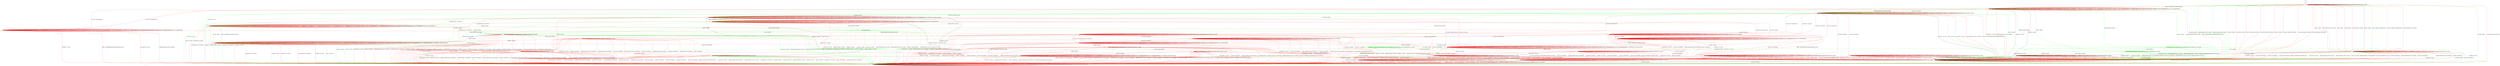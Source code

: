 digraph "" {
	graph ["Incoming time"=0.10336828231811523,
		"Outgoing time"=0.16111421585083008,
		Output="{'States': 36, 'Transitions': 837, 'Filename': '../results/ssh/OpenSSH-DropBear-msat-5.dot'}",
		Reference="{'States': 32, 'Transitions': 683, 'Filename': '../subjects/ssh/OpenSSH.dot'}",
		Solver=msat,
		Updated="{'States': 18, 'Transitions': 222, 'Filename': '../subjects/ssh/DropBear.dot'}",
		"f-measure"=0.15027624309392265,
		precision=0.3063063063063063,
		recall=0.09956076134699854
	];
	a -> a	[key=0,
		label="CH_CLOSE / CH_NONE"];
	a -> a	[key=1,
		label="CH_REQUEST_PTY / CH_NONE"];
	a -> a	[key=2,
		label="CH_EOF / CH_NONE"];
	a -> a	[key=3,
		label="CH_DATA / CH_NONE"];
	a -> a	[key=4,
		color=green,
		label="UA_PK_NOK / UA_FAILURE"];
	a -> a	[key=5,
		color=green,
		label="SERVICE_REQUEST_AUTH / SERVICE_ACCEPT"];
	a -> a	[key=6,
		color=red,
		label="KEXINIT / UNIMPLEMENTED"];
	a -> a	[key=7,
		color=red,
		label="CH_WINDOW_ADJUST / CH_NONE"];
	a -> a	[key=8,
		color=red,
		label="DEBUG / NO_RESP"];
	a -> a	[key=9,
		color=red,
		label="UA_PK_OK / UNIMPLEMENTED"];
	a -> a	[key=10,
		color=red,
		label="UA_NONE / UNIMPLEMENTED"];
	a -> a	[key=11,
		color=red,
		label="CH_EXTENDED_DATA / CH_NONE"];
	a -> a	[key=12,
		color=red,
		label="UA_PK_NOK / UNIMPLEMENTED"];
	a -> a	[key=13,
		color=red,
		label="KEX30 / UNIMPLEMENTED"];
	a -> a	[key=14,
		color=red,
		label="IGNORE / NO_RESP"];
	a -> a	[key=15,
		color=red,
		label="UNIMPLEMENTED / NO_RESP"];
	a -> a	[key=16,
		color=red,
		label="UA_PW_OK / UNIMPLEMENTED"];
	a -> a	[key=17,
		color=red,
		label="UA_PW_NOK / UNIMPLEMENTED"];
	a -> c	[key=0,
		color=green,
		label="UA_PK_OK / UA_SUCCESS"];
	a -> c	[key=1,
		color=red,
		label="SERVICE_REQUEST_AUTH / SERVICE_ACCEPT"];
	a -> d	[key=0,
		color=green,
		label="CH_OPEN / NO_CONN"];
	a -> g	[key=0,
		label="NEWKEYS / NO_CONN"];
	a -> g	[key=1,
		color=green,
		label="KEX30 / NO_CONN"];
	a -> g	[key=2,
		color=green,
		label="SERVICE_REQUEST_CONN / NO_CONN"];
	a -> g	[key=3,
		color=red,
		label="DISCONNECT / NO_CONN"];
	a -> g	[key=4,
		color=red,
		label="SERVICE_REQUEST_CONN / DISCONNECT"];
	a -> g	[key=5,
		color=red,
		label="REKEY / UNIMPLEMENTED|UNIMPLEMENTED|NO_CONN"];
	p	[color=green];
	a -> p	[key=0,
		color=green,
		label="KEXINIT_PROCEED / KEXINIT"];
	q	[color=green];
	a -> q	[key=0,
		color=green,
		label="KEXINIT / KEXINIT"];
	s	[color=red];
	a -> s	[key=0,
		color=red,
		label="CH_OPEN / UNIMPLEMENTED"];
	b -> b	[key=0,
		label="CH_CLOSE / CH_NONE"];
	b -> b	[key=1,
		label="CH_REQUEST_PTY / CH_NONE"];
	b -> b	[key=2,
		label="CH_EOF / CH_NONE"];
	b -> b	[key=3,
		label="CH_DATA / CH_NONE"];
	b -> b	[key=4,
		color=green,
		label="NEWKEYS / UNIMPLEMENTED"];
	b -> b	[key=5,
		color=red,
		label="CH_WINDOW_ADJUST / CH_NONE"];
	b -> b	[key=6,
		color=red,
		label="DEBUG / NO_RESP"];
	b -> b	[key=7,
		color=red,
		label="CH_EXTENDED_DATA / CH_NONE"];
	b -> b	[key=8,
		color=red,
		label="IGNORE / NO_RESP"];
	b -> b	[key=9,
		color=red,
		label="UNIMPLEMENTED / NO_RESP"];
	b -> d	[key=0,
		color=green,
		label="CH_OPEN / NO_CONN"];
	b -> d	[key=1,
		color=red,
		label="CH_OPEN / DISCONNECT"];
	b -> g	[key=0,
		color=green,
		label="UA_PK_NOK / NO_CONN"];
	b -> g	[key=1,
		color=green,
		label="SERVICE_REQUEST_AUTH / NO_CONN"];
	b -> g	[key=2,
		color=green,
		label="SERVICE_REQUEST_CONN / NO_CONN"];
	b -> g	[key=3,
		color=green,
		label="UA_PK_OK / NO_CONN"];
	b -> g	[key=4,
		color=green,
		label="KEXINIT_PROCEED / NO_CONN"];
	b -> g	[key=5,
		color=green,
		label="KEXINIT / NO_CONN"];
	b -> g	[key=6,
		color=red,
		label="DISCONNECT / NO_CONN"];
	b -> g	[key=7,
		color=red,
		label="KEXINIT / DISCONNECT"];
	b -> g	[key=8,
		color=red,
		label="SERVICE_REQUEST_AUTH / DISCONNECT"];
	b -> g	[key=9,
		color=red,
		label="UA_PK_OK / DISCONNECT"];
	b -> g	[key=10,
		color=red,
		label="SERVICE_REQUEST_CONN / DISCONNECT"];
	b -> g	[key=11,
		color=red,
		label="UA_NONE / DISCONNECT"];
	b -> g	[key=12,
		color=red,
		label="NEWKEYS / NO_CONN"];
	b -> g	[key=13,
		color=red,
		label="UA_PK_NOK / DISCONNECT"];
	b -> g	[key=14,
		color=red,
		label="UA_PW_OK / DISCONNECT"];
	b -> g	[key=15,
		color=red,
		label="UA_PW_NOK / DISCONNECT"];
	b -> g	[key=16,
		color=red,
		label="REKEY / DISCONNECT|NO_CONN|NO_CONN"];
	b -> j	[key=0,
		label="KEX30 / KEX31+NEWKEYS"];
	c -> c	[key=0,
		label="SERVICE_REQUEST_AUTH / SERVICE_ACCEPT"];
	c -> c	[key=1,
		label="CH_CLOSE / CH_NONE"];
	c -> c	[key=2,
		label="CH_REQUEST_PTY / CH_NONE"];
	c -> c	[key=3,
		label="CH_EOF / CH_NONE"];
	c -> c	[key=4,
		label="CH_DATA / CH_NONE"];
	c -> c	[key=5,
		color=green,
		label="UA_PK_NOK / NO_RESP"];
	c -> c	[key=6,
		color=green,
		label="SERVICE_REQUEST_CONN / SERVICE_ACCEPT"];
	c -> c	[key=7,
		color=green,
		label="UA_PK_OK / NO_RESP"];
	c -> c	[key=8,
		color=red,
		label="KEXINIT / UNIMPLEMENTED"];
	c -> c	[key=9,
		color=red,
		label="CH_WINDOW_ADJUST / CH_NONE"];
	c -> c	[key=10,
		color=red,
		label="DEBUG / NO_RESP"];
	c -> c	[key=11,
		color=red,
		label="CH_EXTENDED_DATA / CH_NONE"];
	c -> c	[key=12,
		color=red,
		label="KEX30 / UNIMPLEMENTED"];
	c -> c	[key=13,
		color=red,
		label="IGNORE / NO_RESP"];
	c -> c	[key=14,
		color=red,
		label="UNIMPLEMENTED / NO_RESP"];
	c -> g	[key=0,
		label="NEWKEYS / NO_CONN"];
	c -> g	[key=1,
		color=green,
		label="KEX30 / NO_CONN"];
	c -> g	[key=2,
		color=red,
		label="DISCONNECT / NO_CONN"];
	c -> g	[key=3,
		color=red,
		label="SERVICE_REQUEST_CONN / DISCONNECT"];
	c -> g	[key=4,
		color=red,
		label="REKEY / UNIMPLEMENTED|UNIMPLEMENTED|NO_CONN"];
	c -> l	[key=0,
		color=green,
		label="CH_OPEN / CH_OPEN_SUCCESS"];
	c -> p	[key=0,
		color=green,
		label="KEXINIT_PROCEED / KEXINIT"];
	c -> q	[key=0,
		color=green,
		label="KEXINIT / KEXINIT"];
	t	[color=red];
	c -> t	[key=0,
		color=red,
		label="UA_PK_OK / UA_SUCCESS"];
	c -> t	[key=1,
		color=red,
		label="UA_PW_OK / UA_SUCCESS"];
	u	[color=red];
	c -> u	[key=0,
		color=red,
		label="UA_PW_NOK / UA_FAILURE"];
	v	[color=red];
	c -> v	[key=0,
		color=red,
		label="UA_NONE / UA_FAILURE"];
	w	[color=red];
	c -> w	[key=0,
		color=red,
		label="UA_PK_NOK / UA_FAILURE"];
	x	[color=red];
	c -> x	[key=0,
		color=red,
		label="CH_OPEN / UNIMPLEMENTED"];
	d -> d	[key=0,
		label="KEXINIT / NO_CONN"];
	d -> d	[key=1,
		label="SERVICE_REQUEST_AUTH / NO_CONN"];
	d -> d	[key=2,
		label="UA_PK_OK / NO_CONN"];
	d -> d	[key=3,
		label="SERVICE_REQUEST_CONN / NO_CONN"];
	d -> d	[key=4,
		label="NEWKEYS / NO_CONN"];
	d -> d	[key=5,
		label="UA_PK_NOK / NO_CONN"];
	d -> d	[key=6,
		label="CH_OPEN / CH_MAX"];
	d -> d	[key=7,
		label="CH_REQUEST_PTY / NO_CONN"];
	d -> d	[key=8,
		label="KEX30 / NO_CONN"];
	d -> d	[key=9,
		label="CH_EOF / NO_CONN"];
	d -> d	[key=10,
		label="CH_DATA / NO_CONN"];
	d -> d	[key=11,
		color=green,
		label="KEXINIT_PROCEED / NO_CONN"];
	d -> d	[key=12,
		color=red,
		label="DISCONNECT / NO_CONN"];
	d -> d	[key=13,
		color=red,
		label="CH_WINDOW_ADJUST / NO_CONN"];
	d -> d	[key=14,
		color=red,
		label="DEBUG / NO_CONN"];
	d -> d	[key=15,
		color=red,
		label="UA_NONE / NO_CONN"];
	d -> d	[key=16,
		color=red,
		label="CH_EXTENDED_DATA / NO_CONN"];
	d -> d	[key=17,
		color=red,
		label="IGNORE / NO_CONN"];
	d -> d	[key=18,
		color=red,
		label="UNIMPLEMENTED / NO_CONN"];
	d -> d	[key=19,
		color=red,
		label="UA_PW_OK / NO_CONN"];
	d -> d	[key=20,
		color=red,
		label="UA_PW_NOK / NO_CONN"];
	d -> d	[key=21,
		color=red,
		label="REKEY / NO_CONN|NO_CONN|NO_CONN"];
	d -> g	[key=0,
		label="CH_CLOSE / NO_CONN"];
	e -> d	[key=0,
		color=green,
		label="UA_PK_NOK / NO_CONN"];
	e -> d	[key=1,
		color=green,
		label="SERVICE_REQUEST_AUTH / NO_CONN"];
	e -> d	[key=2,
		color=green,
		label="SERVICE_REQUEST_CONN / NO_CONN"];
	e -> d	[key=3,
		color=green,
		label="CH_REQUEST_PTY / NO_CONN"];
	e -> d	[key=4,
		color=green,
		label="CH_DATA / NO_CONN"];
	e -> d	[key=5,
		color=green,
		label="UA_PK_OK / NO_CONN"];
	e -> d	[key=6,
		color=green,
		label="KEXINIT_PROCEED / NO_CONN"];
	e -> d	[key=7,
		color=green,
		label="KEXINIT / NO_CONN"];
	e -> d	[key=8,
		color=green,
		label="CH_EOF / NO_CONN"];
	e -> d	[key=9,
		color=red,
		label="DISCONNECT / NO_CONN"];
	e -> d	[key=10,
		color=red,
		label="KEXINIT / DISCONNECT"];
	e -> d	[key=11,
		color=red,
		label="SERVICE_REQUEST_AUTH / DISCONNECT"];
	e -> d	[key=12,
		color=red,
		label="CH_WINDOW_ADJUST / DISCONNECT"];
	e -> d	[key=13,
		color=red,
		label="UA_PK_OK / DISCONNECT"];
	e -> d	[key=14,
		color=red,
		label="SERVICE_REQUEST_CONN / DISCONNECT"];
	e -> d	[key=15,
		color=red,
		label="UA_NONE / DISCONNECT"];
	e -> d	[key=16,
		color=red,
		label="CH_EXTENDED_DATA / DISCONNECT"];
	e -> d	[key=17,
		color=red,
		label="UA_PK_NOK / DISCONNECT"];
	e -> d	[key=18,
		color=red,
		label="CH_REQUEST_PTY / DISCONNECT"];
	e -> d	[key=19,
		color=red,
		label="KEX30 / DISCONNECT"];
	e -> d	[key=20,
		color=red,
		label="CH_EOF / DISCONNECT"];
	e -> d	[key=21,
		color=red,
		label="CH_DATA / DISCONNECT"];
	e -> d	[key=22,
		color=red,
		label="UA_PW_OK / DISCONNECT"];
	e -> d	[key=23,
		color=red,
		label="UA_PW_NOK / DISCONNECT"];
	e -> d	[key=24,
		color=red,
		label="REKEY / DISCONNECT|NO_CONN|NO_CONN"];
	e -> e	[key=0,
		label="CH_OPEN / CH_MAX"];
	e -> e	[key=1,
		color=green,
		label="KEX30 / UNIMPLEMENTED"];
	e -> e	[key=2,
		color=red,
		label="DEBUG / NO_RESP"];
	e -> e	[key=3,
		color=red,
		label="IGNORE / NO_RESP"];
	e -> e	[key=4,
		color=red,
		label="UNIMPLEMENTED / NO_RESP"];
	e -> g	[key=0,
		color=green,
		label="CH_CLOSE / NO_CONN"];
	e -> g	[key=1,
		color=red,
		label="CH_CLOSE / DISCONNECT"];
	e -> l	[key=0,
		label="NEWKEYS / NO_RESP"];
	f -> n	[key=0];
	g -> d	[key=0,
		label="CH_OPEN / NO_CONN"];
	g -> g	[key=0,
		label="KEXINIT / NO_CONN"];
	g -> g	[key=1,
		label="SERVICE_REQUEST_AUTH / NO_CONN"];
	g -> g	[key=2,
		label="UA_PK_OK / NO_CONN"];
	g -> g	[key=3,
		label="SERVICE_REQUEST_CONN / NO_CONN"];
	g -> g	[key=4,
		label="NEWKEYS / NO_CONN"];
	g -> g	[key=5,
		label="UA_PK_NOK / NO_CONN"];
	g -> g	[key=6,
		label="CH_CLOSE / CH_NONE"];
	g -> g	[key=7,
		label="CH_REQUEST_PTY / CH_NONE"];
	g -> g	[key=8,
		label="KEX30 / NO_CONN"];
	g -> g	[key=9,
		label="CH_EOF / CH_NONE"];
	g -> g	[key=10,
		label="CH_DATA / CH_NONE"];
	g -> g	[key=11,
		color=green,
		label="KEXINIT_PROCEED / NO_CONN"];
	g -> g	[key=12,
		color=red,
		label="DISCONNECT / NO_CONN"];
	g -> g	[key=13,
		color=red,
		label="CH_WINDOW_ADJUST / CH_NONE"];
	g -> g	[key=14,
		color=red,
		label="DEBUG / NO_CONN"];
	g -> g	[key=15,
		color=red,
		label="UA_NONE / NO_CONN"];
	g -> g	[key=16,
		color=red,
		label="CH_EXTENDED_DATA / CH_NONE"];
	g -> g	[key=17,
		color=red,
		label="IGNORE / NO_CONN"];
	g -> g	[key=18,
		color=red,
		label="UNIMPLEMENTED / NO_CONN"];
	g -> g	[key=19,
		color=red,
		label="UA_PW_OK / NO_CONN"];
	g -> g	[key=20,
		color=red,
		label="UA_PW_NOK / NO_CONN"];
	g -> g	[key=21,
		color=red,
		label="REKEY / NO_CONN|NO_CONN|NO_CONN"];
	h -> c	[key=0,
		color=green,
		label="CH_CLOSE / NO_RESP"];
	h -> d	[key=0,
		label="NEWKEYS / NO_CONN"];
	h -> d	[key=1,
		color=green,
		label="KEX30 / NO_CONN"];
	h -> d	[key=2,
		color=green,
		label="CH_DATA / NO_CONN"];
	h -> d	[key=3,
		color=red,
		label="DISCONNECT / NO_CONN"];
	h -> h	[key=0,
		label="CH_OPEN / CH_MAX"];
	h -> h	[key=1,
		label="CH_EOF / NO_RESP"];
	h -> h	[key=2,
		color=green,
		label="UA_PK_NOK / NO_RESP"];
	h -> h	[key=3,
		color=green,
		label="SERVICE_REQUEST_AUTH / SERVICE_ACCEPT"];
	h -> h	[key=4,
		color=green,
		label="SERVICE_REQUEST_CONN / SERVICE_ACCEPT"];
	h -> h	[key=5,
		color=green,
		label="UA_PK_OK / NO_RESP"];
	h -> h	[key=6,
		color=red,
		label="SERVICE_REQUEST_AUTH / UNIMPLEMENTED"];
	h -> h	[key=7,
		color=red,
		label="CH_WINDOW_ADJUST / NO_RESP"];
	h -> h	[key=8,
		color=red,
		label="DEBUG / NO_RESP"];
	h -> h	[key=9,
		color=red,
		label="UA_PK_OK / UNIMPLEMENTED"];
	h -> h	[key=10,
		color=red,
		label="SERVICE_REQUEST_CONN / UNIMPLEMENTED"];
	h -> h	[key=11,
		color=red,
		label="UA_NONE / UNIMPLEMENTED"];
	h -> h	[key=12,
		color=red,
		label="CH_EXTENDED_DATA / NO_RESP"];
	h -> h	[key=13,
		color=red,
		label="UA_PK_NOK / UNIMPLEMENTED"];
	h -> h	[key=14,
		color=red,
		label="KEX30 / UNIMPLEMENTED"];
	h -> h	[key=15,
		color=red,
		label="IGNORE / NO_RESP"];
	h -> h	[key=16,
		color=red,
		label="CH_DATA / NO_RESP"];
	h -> h	[key=17,
		color=red,
		label="UNIMPLEMENTED / NO_RESP"];
	h -> h	[key=18,
		color=red,
		label="UA_PW_OK / UNIMPLEMENTED"];
	h -> h	[key=19,
		color=red,
		label="UA_PW_NOK / UNIMPLEMENTED"];
	h -> i	[key=0,
		color=green,
		label="KEXINIT / KEXINIT"];
	h -> k	[key=0,
		color=red,
		label="CH_REQUEST_PTY / CH_SUCCESS"];
	h -> l	[key=0,
		color=red,
		label="REKEY / KEXINIT|KEX31+NEWKEYS|NO_RESP"];
	h -> m	[key=0,
		color=green,
		label="CH_REQUEST_PTY / CH_SUCCESS"];
	r	[color=green];
	h -> r	[key=0,
		color=green,
		label="KEXINIT_PROCEED / KEXINIT"];
	h -> t	[key=0,
		color=red,
		label="CH_CLOSE / CH_CLOSE"];
	ff	[color=red];
	h -> ff	[key=0,
		color=red,
		label="KEXINIT / KEXINIT"];
	i -> d	[key=0,
		color=green,
		label="UA_PK_NOK / NO_CONN"];
	i -> d	[key=1,
		color=green,
		label="SERVICE_REQUEST_AUTH / NO_CONN"];
	i -> d	[key=2,
		color=green,
		label="SERVICE_REQUEST_CONN / NO_CONN"];
	i -> d	[key=3,
		color=green,
		label="NEWKEYS / UNIMPLEMENTED"];
	i -> d	[key=4,
		color=green,
		label="CH_REQUEST_PTY / NO_CONN"];
	i -> d	[key=5,
		color=green,
		label="CH_DATA / NO_CONN"];
	i -> d	[key=6,
		color=green,
		label="UA_PK_OK / NO_CONN"];
	i -> d	[key=7,
		color=green,
		label="KEXINIT_PROCEED / NO_CONN"];
	i -> d	[key=8,
		color=green,
		label="KEXINIT / NO_CONN"];
	i -> d	[key=9,
		color=green,
		label="CH_EOF / NO_CONN"];
	i -> d	[key=10,
		color=red,
		label="DISCONNECT / NO_CONN"];
	i -> d	[key=11,
		color=red,
		label="KEXINIT / DISCONNECT"];
	i -> d	[key=12,
		color=red,
		label="SERVICE_REQUEST_AUTH / DISCONNECT"];
	i -> d	[key=13,
		color=red,
		label="CH_WINDOW_ADJUST / DISCONNECT"];
	i -> d	[key=14,
		color=red,
		label="UA_PK_OK / DISCONNECT"];
	i -> d	[key=15,
		color=red,
		label="SERVICE_REQUEST_CONN / DISCONNECT"];
	i -> d	[key=16,
		color=red,
		label="UA_NONE / DISCONNECT"];
	i -> d	[key=17,
		color=red,
		label="CH_EXTENDED_DATA / DISCONNECT"];
	i -> d	[key=18,
		color=red,
		label="NEWKEYS / NO_CONN"];
	i -> d	[key=19,
		color=red,
		label="UA_PK_NOK / DISCONNECT"];
	i -> d	[key=20,
		color=red,
		label="CH_REQUEST_PTY / DISCONNECT"];
	i -> d	[key=21,
		color=red,
		label="CH_EOF / DISCONNECT"];
	i -> d	[key=22,
		color=red,
		label="CH_DATA / DISCONNECT"];
	i -> d	[key=23,
		color=red,
		label="UA_PW_OK / DISCONNECT"];
	i -> d	[key=24,
		color=red,
		label="UA_PW_NOK / DISCONNECT"];
	i -> d	[key=25,
		color=red,
		label="REKEY / DISCONNECT|NO_CONN|NO_CONN"];
	i -> e	[key=0,
		color=green,
		label="KEX30 / KEX31+NEWKEYS"];
	i -> g	[key=0,
		color=green,
		label="CH_CLOSE / NO_CONN"];
	i -> g	[key=1,
		color=red,
		label="CH_CLOSE / DISCONNECT"];
	i -> i	[key=0,
		label="CH_OPEN / CH_MAX"];
	i -> i	[key=1,
		color=red,
		label="DEBUG / NO_RESP"];
	i -> i	[key=2,
		color=red,
		label="IGNORE / NO_RESP"];
	i -> i	[key=3,
		color=red,
		label="UNIMPLEMENTED / NO_RESP"];
	jj	[color=red];
	i -> jj	[key=0,
		color=red,
		label="KEX30 / KEX31+NEWKEYS"];
	j -> a	[key=0,
		label="NEWKEYS / NO_RESP"];
	j -> d	[key=0,
		color=green,
		label="CH_OPEN / NO_CONN"];
	j -> d	[key=1,
		color=red,
		label="CH_OPEN / DISCONNECT"];
	j -> g	[key=0,
		color=green,
		label="UA_PK_NOK / NO_CONN"];
	j -> g	[key=1,
		color=green,
		label="SERVICE_REQUEST_AUTH / NO_CONN"];
	j -> g	[key=2,
		color=green,
		label="SERVICE_REQUEST_CONN / NO_CONN"];
	j -> g	[key=3,
		color=green,
		label="UA_PK_OK / NO_CONN"];
	j -> g	[key=4,
		color=green,
		label="KEXINIT_PROCEED / NO_CONN"];
	j -> g	[key=5,
		color=green,
		label="KEXINIT / NO_CONN"];
	j -> g	[key=6,
		color=red,
		label="DISCONNECT / NO_CONN"];
	j -> g	[key=7,
		color=red,
		label="KEXINIT / DISCONNECT"];
	j -> g	[key=8,
		color=red,
		label="SERVICE_REQUEST_AUTH / DISCONNECT"];
	j -> g	[key=9,
		color=red,
		label="UA_PK_OK / DISCONNECT"];
	j -> g	[key=10,
		color=red,
		label="SERVICE_REQUEST_CONN / DISCONNECT"];
	j -> g	[key=11,
		color=red,
		label="UA_NONE / DISCONNECT"];
	j -> g	[key=12,
		color=red,
		label="UA_PK_NOK / DISCONNECT"];
	j -> g	[key=13,
		color=red,
		label="KEX30 / DISCONNECT"];
	j -> g	[key=14,
		color=red,
		label="UA_PW_OK / DISCONNECT"];
	j -> g	[key=15,
		color=red,
		label="UA_PW_NOK / DISCONNECT"];
	j -> g	[key=16,
		color=red,
		label="REKEY / DISCONNECT|NO_CONN|NO_CONN"];
	j -> j	[key=0,
		label="CH_CLOSE / CH_NONE"];
	j -> j	[key=1,
		label="CH_REQUEST_PTY / CH_NONE"];
	j -> j	[key=2,
		label="CH_EOF / CH_NONE"];
	j -> j	[key=3,
		label="CH_DATA / CH_NONE"];
	j -> j	[key=4,
		color=green,
		label="KEX30 / UNIMPLEMENTED"];
	j -> j	[key=5,
		color=red,
		label="CH_WINDOW_ADJUST / CH_NONE"];
	j -> j	[key=6,
		color=red,
		label="DEBUG / NO_RESP"];
	j -> j	[key=7,
		color=red,
		label="CH_EXTENDED_DATA / CH_NONE"];
	j -> j	[key=8,
		color=red,
		label="IGNORE / NO_RESP"];
	j -> j	[key=9,
		color=red,
		label="UNIMPLEMENTED / NO_RESP"];
	k -> c	[key=0,
		color=green,
		label="CH_CLOSE / CH_EOF"];
	k -> d	[key=0,
		label="NEWKEYS / NO_CONN"];
	k -> d	[key=1,
		color=green,
		label="KEX30 / NO_CONN"];
	k -> d	[key=2,
		color=green,
		label="CH_REQUEST_PTY / NO_CONN"];
	k -> d	[key=3,
		color=red,
		label="DISCONNECT / NO_CONN"];
	k -> d	[key=4,
		color=red,
		label="CH_REQUEST_PTY / DISCONNECT"];
	k -> i	[key=0,
		label="KEXINIT / KEXINIT"];
	k -> k	[key=0,
		label="CH_OPEN / CH_MAX"];
	k -> k	[key=1,
		label="CH_DATA / NO_RESP"];
	k -> k	[key=2,
		color=green,
		label="UA_PK_NOK / NO_RESP"];
	k -> k	[key=3,
		color=green,
		label="SERVICE_REQUEST_AUTH / SERVICE_ACCEPT"];
	k -> k	[key=4,
		color=green,
		label="SERVICE_REQUEST_CONN / SERVICE_ACCEPT"];
	k -> k	[key=5,
		color=green,
		label="UA_PK_OK / NO_RESP"];
	k -> k	[key=6,
		color=red,
		label="SERVICE_REQUEST_AUTH / UNIMPLEMENTED"];
	k -> k	[key=7,
		color=red,
		label="CH_WINDOW_ADJUST / NO_RESP"];
	k -> k	[key=8,
		color=red,
		label="DEBUG / NO_RESP"];
	k -> k	[key=9,
		color=red,
		label="UA_PK_OK / UNIMPLEMENTED"];
	k -> k	[key=10,
		color=red,
		label="SERVICE_REQUEST_CONN / UNIMPLEMENTED"];
	k -> k	[key=11,
		color=red,
		label="UA_NONE / UNIMPLEMENTED"];
	k -> k	[key=12,
		color=red,
		label="CH_EXTENDED_DATA / NO_RESP"];
	k -> k	[key=13,
		color=red,
		label="UA_PK_NOK / UNIMPLEMENTED"];
	k -> k	[key=14,
		color=red,
		label="KEX30 / UNIMPLEMENTED"];
	k -> k	[key=15,
		color=red,
		label="IGNORE / NO_RESP"];
	k -> k	[key=16,
		color=red,
		label="CH_EOF / NO_RESP"];
	k -> k	[key=17,
		color=red,
		label="UNIMPLEMENTED / NO_RESP"];
	k -> k	[key=18,
		color=red,
		label="UA_PW_OK / UNIMPLEMENTED"];
	k -> k	[key=19,
		color=red,
		label="UA_PW_NOK / UNIMPLEMENTED"];
	k -> m	[key=0,
		color=green,
		label="CH_EOF / CH_EOF"];
	k -> m	[key=1,
		color=red,
		label="REKEY / KEXINIT|KEX31+NEWKEYS|NO_RESP"];
	k -> r	[key=0,
		color=green,
		label="KEXINIT_PROCEED / KEXINIT"];
	k -> t	[key=0,
		color=red,
		label="CH_CLOSE / CH_CLOSE"];
	l -> c	[key=0,
		color=green,
		label="CH_CLOSE / CH_EOF"];
	l -> d	[key=0,
		label="NEWKEYS / NO_CONN"];
	l -> d	[key=1,
		color=green,
		label="KEX30 / NO_CONN"];
	l -> d	[key=2,
		color=red,
		label="DISCONNECT / NO_CONN"];
	l -> h	[key=0,
		color=green,
		label="CH_EOF / CH_EOF"];
	l -> i	[key=0,
		color=green,
		label="KEXINIT / KEXINIT"];
	l -> k	[key=0,
		color=green,
		label="CH_REQUEST_PTY / CH_SUCCESS"];
	l -> l	[key=0,
		label="CH_OPEN / CH_MAX"];
	l -> l	[key=1,
		label="CH_DATA / NO_RESP"];
	l -> l	[key=2,
		color=green,
		label="UA_PK_NOK / NO_RESP"];
	l -> l	[key=3,
		color=green,
		label="SERVICE_REQUEST_AUTH / SERVICE_ACCEPT"];
	l -> l	[key=4,
		color=green,
		label="SERVICE_REQUEST_CONN / SERVICE_ACCEPT"];
	l -> l	[key=5,
		color=green,
		label="UA_PK_OK / NO_RESP"];
	l -> l	[key=6,
		color=red,
		label="SERVICE_REQUEST_AUTH / NO_RESP"];
	l -> l	[key=7,
		color=red,
		label="CH_WINDOW_ADJUST / NO_RESP"];
	l -> l	[key=8,
		color=red,
		label="DEBUG / NO_RESP"];
	l -> l	[key=9,
		color=red,
		label="UA_PK_OK / UNIMPLEMENTED"];
	l -> l	[key=10,
		color=red,
		label="SERVICE_REQUEST_CONN / NO_RESP"];
	l -> l	[key=11,
		color=red,
		label="UA_NONE / UNIMPLEMENTED"];
	l -> l	[key=12,
		color=red,
		label="CH_EXTENDED_DATA / NO_RESP"];
	l -> l	[key=13,
		color=red,
		label="UA_PK_NOK / UNIMPLEMENTED"];
	l -> l	[key=14,
		color=red,
		label="KEX30 / NO_RESP"];
	l -> l	[key=15,
		color=red,
		label="IGNORE / NO_RESP"];
	l -> l	[key=16,
		color=red,
		label="CH_EOF / NO_RESP"];
	l -> l	[key=17,
		color=red,
		label="UNIMPLEMENTED / NO_RESP"];
	l -> l	[key=18,
		color=red,
		label="UA_PW_OK / UNIMPLEMENTED"];
	l -> l	[key=19,
		color=red,
		label="UA_PW_NOK / UNIMPLEMENTED"];
	l -> l	[key=20,
		color=red,
		label="REKEY / KEXINIT|KEX31+NEWKEYS|NO_RESP"];
	l -> m	[key=0,
		color=red,
		label="CH_REQUEST_PTY / CH_SUCCESS"];
	l -> r	[key=0,
		color=green,
		label="KEXINIT_PROCEED / KEXINIT"];
	z	[color=red];
	l -> z	[key=0,
		color=red,
		label="CH_CLOSE / CH_CLOSE"];
	l -> ff	[key=0,
		color=red,
		label="KEXINIT / KEXINIT"];
	m -> c	[key=0,
		color=green,
		label="CH_CLOSE / NO_RESP"];
	m -> d	[key=0,
		label="NEWKEYS / NO_CONN"];
	m -> d	[key=1,
		color=green,
		label="KEX30 / NO_CONN"];
	m -> d	[key=2,
		color=green,
		label="CH_REQUEST_PTY / NO_CONN"];
	m -> d	[key=3,
		color=green,
		label="CH_DATA / NO_CONN"];
	m -> d	[key=4,
		color=red,
		label="DISCONNECT / NO_CONN"];
	m -> d	[key=5,
		color=red,
		label="CH_REQUEST_PTY / DISCONNECT"];
	m -> i	[key=0,
		label="KEXINIT / KEXINIT"];
	m -> m	[key=0,
		label="CH_OPEN / CH_MAX"];
	m -> m	[key=1,
		label="CH_EOF / NO_RESP"];
	m -> m	[key=2,
		color=green,
		label="UA_PK_NOK / NO_RESP"];
	m -> m	[key=3,
		color=green,
		label="SERVICE_REQUEST_AUTH / SERVICE_ACCEPT"];
	m -> m	[key=4,
		color=green,
		label="SERVICE_REQUEST_CONN / SERVICE_ACCEPT"];
	m -> m	[key=5,
		color=green,
		label="UA_PK_OK / NO_RESP"];
	m -> m	[key=6,
		color=red,
		label="SERVICE_REQUEST_AUTH / NO_RESP"];
	m -> m	[key=7,
		color=red,
		label="CH_WINDOW_ADJUST / NO_RESP"];
	m -> m	[key=8,
		color=red,
		label="DEBUG / NO_RESP"];
	m -> m	[key=9,
		color=red,
		label="UA_PK_OK / UNIMPLEMENTED"];
	m -> m	[key=10,
		color=red,
		label="SERVICE_REQUEST_CONN / NO_RESP"];
	m -> m	[key=11,
		color=red,
		label="UA_NONE / UNIMPLEMENTED"];
	m -> m	[key=12,
		color=red,
		label="CH_EXTENDED_DATA / NO_RESP"];
	m -> m	[key=13,
		color=red,
		label="UA_PK_NOK / UNIMPLEMENTED"];
	m -> m	[key=14,
		color=red,
		label="KEX30 / NO_RESP"];
	m -> m	[key=15,
		color=red,
		label="IGNORE / NO_RESP"];
	m -> m	[key=16,
		color=red,
		label="CH_DATA / NO_RESP"];
	m -> m	[key=17,
		color=red,
		label="UNIMPLEMENTED / NO_RESP"];
	m -> m	[key=18,
		color=red,
		label="UA_PW_OK / UNIMPLEMENTED"];
	m -> m	[key=19,
		color=red,
		label="UA_PW_NOK / UNIMPLEMENTED"];
	m -> m	[key=20,
		color=red,
		label="REKEY / KEXINIT|KEX31+NEWKEYS|NO_RESP"];
	m -> r	[key=0,
		color=green,
		label="KEXINIT_PROCEED / KEXINIT"];
	m -> z	[key=0,
		color=red,
		label="CH_CLOSE / CH_CLOSE"];
	n -> a	[key=0,
		color=red,
		label="REKEY / KEXINIT|KEX31+NEWKEYS|NO_RESP"];
	n -> b	[key=0,
		label="KEXINIT / KEXINIT"];
	n -> b	[key=1,
		color=green,
		label="KEX30 / KEXINIT+UNIMPLEMENTED"];
	n -> b	[key=2,
		color=green,
		label="NEWKEYS / KEXINIT+UNIMPLEMENTED"];
	n -> b	[key=3,
		color=red,
		label="SERVICE_REQUEST_AUTH / KEXINIT"];
	n -> b	[key=4,
		color=red,
		label="DEBUG / KEXINIT"];
	n -> b	[key=5,
		color=red,
		label="SERVICE_REQUEST_CONN / KEXINIT"];
	n -> b	[key=6,
		color=red,
		label="KEX30 / KEXINIT"];
	n -> b	[key=7,
		color=red,
		label="IGNORE / KEXINIT"];
	n -> b	[key=8,
		color=red,
		label="UNIMPLEMENTED / KEXINIT"];
	n -> d	[key=0,
		color=green,
		label="CH_OPEN / KEXINIT"];
	n -> d	[key=1,
		color=red,
		label="CH_OPEN / KEXINIT+DISCONNECT"];
	n -> g	[key=0,
		color=green,
		label="UA_PK_NOK / KEXINIT"];
	n -> g	[key=1,
		color=green,
		label="SERVICE_REQUEST_AUTH / KEXINIT"];
	n -> g	[key=2,
		color=green,
		label="SERVICE_REQUEST_CONN / KEXINIT"];
	n -> g	[key=3,
		color=green,
		label="UA_PK_OK / KEXINIT"];
	n -> g	[key=4,
		color=red,
		label="DISCONNECT / KEXINIT"];
	n -> g	[key=5,
		color=red,
		label="UA_PK_OK / KEXINIT+DISCONNECT"];
	n -> g	[key=6,
		color=red,
		label="UA_NONE / KEXINIT+DISCONNECT"];
	n -> g	[key=7,
		color=red,
		label="NEWKEYS / KEXINIT"];
	n -> g	[key=8,
		color=red,
		label="UA_PK_NOK / KEXINIT+DISCONNECT"];
	n -> g	[key=9,
		color=red,
		label="UA_PW_OK / KEXINIT+DISCONNECT"];
	n -> g	[key=10,
		color=red,
		label="UA_PW_NOK / KEXINIT+DISCONNECT"];
	n -> n	[key=0,
		label="CH_CLOSE / CH_NONE"];
	n -> n	[key=1,
		label="CH_REQUEST_PTY / CH_NONE"];
	n -> n	[key=2,
		label="CH_EOF / CH_NONE"];
	n -> n	[key=3,
		label="CH_DATA / CH_NONE"];
	n -> n	[key=4,
		color=red,
		label="CH_WINDOW_ADJUST / CH_NONE"];
	n -> n	[key=5,
		color=red,
		label="CH_EXTENDED_DATA / CH_NONE"];
	o	[color=green];
	n -> o	[key=0,
		color=green,
		label="KEXINIT_PROCEED / KEXINIT"];
	o -> b	[key=0,
		color=green,
		label="KEX30 / NO_RESP"];
	o -> d	[key=0,
		color=green,
		label="CH_OPEN / NO_CONN"];
	o -> g	[key=0,
		color=green,
		label="UA_PK_NOK / NO_CONN"];
	o -> g	[key=1,
		color=green,
		label="SERVICE_REQUEST_AUTH / NO_CONN"];
	o -> g	[key=2,
		color=green,
		label="SERVICE_REQUEST_CONN / NO_CONN"];
	o -> g	[key=3,
		color=green,
		label="UA_PK_OK / NO_CONN"];
	o -> g	[key=4,
		color=green,
		label="KEXINIT_PROCEED / NO_CONN"];
	o -> g	[key=5,
		color=green,
		label="KEXINIT / NO_CONN"];
	o -> o	[key=0,
		color=green,
		label="NEWKEYS / UNIMPLEMENTED"];
	o -> o	[key=1,
		color=green,
		label="CH_REQUEST_PTY / CH_NONE"];
	o -> o	[key=2,
		color=green,
		label="CH_DATA / CH_NONE"];
	o -> o	[key=3,
		color=green,
		label="CH_CLOSE / CH_NONE"];
	o -> o	[key=4,
		color=green,
		label="CH_EOF / CH_NONE"];
	p -> d	[key=0,
		color=green,
		label="CH_OPEN / NO_CONN"];
	p -> g	[key=0,
		color=green,
		label="UA_PK_NOK / NO_CONN"];
	p -> g	[key=1,
		color=green,
		label="SERVICE_REQUEST_AUTH / NO_CONN"];
	p -> g	[key=2,
		color=green,
		label="SERVICE_REQUEST_CONN / NO_CONN"];
	p -> g	[key=3,
		color=green,
		label="NEWKEYS / UNIMPLEMENTED"];
	p -> g	[key=4,
		color=green,
		label="UA_PK_OK / NO_CONN"];
	p -> g	[key=5,
		color=green,
		label="KEXINIT_PROCEED / NO_CONN"];
	p -> g	[key=6,
		color=green,
		label="KEXINIT / NO_CONN"];
	p -> p	[key=0,
		color=green,
		label="CH_REQUEST_PTY / CH_NONE"];
	p -> p	[key=1,
		color=green,
		label="CH_DATA / CH_NONE"];
	p -> p	[key=2,
		color=green,
		label="CH_CLOSE / CH_NONE"];
	p -> p	[key=3,
		color=green,
		label="CH_EOF / CH_NONE"];
	p -> q	[key=0,
		color=green,
		label="KEX30 / NO_RESP"];
	q -> d	[key=0,
		color=green,
		label="CH_OPEN / NO_CONN"];
	q -> g	[key=0,
		color=green,
		label="UA_PK_NOK / NO_CONN"];
	q -> g	[key=1,
		color=green,
		label="SERVICE_REQUEST_AUTH / NO_CONN"];
	q -> g	[key=2,
		color=green,
		label="SERVICE_REQUEST_CONN / NO_CONN"];
	q -> g	[key=3,
		color=green,
		label="NEWKEYS / UNIMPLEMENTED"];
	q -> g	[key=4,
		color=green,
		label="UA_PK_OK / NO_CONN"];
	q -> g	[key=5,
		color=green,
		label="KEXINIT_PROCEED / NO_CONN"];
	q -> g	[key=6,
		color=green,
		label="KEXINIT / NO_CONN"];
	q -> j	[key=0,
		color=green,
		label="KEX30 / KEX31+NEWKEYS"];
	q -> q	[key=0,
		color=green,
		label="CH_REQUEST_PTY / CH_NONE"];
	q -> q	[key=1,
		color=green,
		label="CH_DATA / CH_NONE"];
	q -> q	[key=2,
		color=green,
		label="CH_CLOSE / CH_NONE"];
	q -> q	[key=3,
		color=green,
		label="CH_EOF / CH_NONE"];
	r -> d	[key=0,
		color=green,
		label="UA_PK_NOK / NO_CONN"];
	r -> d	[key=1,
		color=green,
		label="SERVICE_REQUEST_AUTH / NO_CONN"];
	r -> d	[key=2,
		color=green,
		label="SERVICE_REQUEST_CONN / NO_CONN"];
	r -> d	[key=3,
		color=green,
		label="NEWKEYS / UNIMPLEMENTED"];
	r -> d	[key=4,
		color=green,
		label="CH_REQUEST_PTY / NO_CONN"];
	r -> d	[key=5,
		color=green,
		label="CH_DATA / NO_CONN"];
	r -> d	[key=6,
		color=green,
		label="UA_PK_OK / NO_CONN"];
	r -> d	[key=7,
		color=green,
		label="KEXINIT_PROCEED / NO_CONN"];
	r -> d	[key=8,
		color=green,
		label="KEXINIT / NO_CONN"];
	r -> d	[key=9,
		color=green,
		label="CH_EOF / NO_CONN"];
	r -> g	[key=0,
		color=green,
		label="CH_CLOSE / NO_CONN"];
	r -> i	[key=0,
		color=green,
		label="KEX30 / NO_RESP"];
	r -> r	[key=0,
		color=green,
		label="CH_OPEN / CH_MAX"];
	s -> a	[key=0,
		color=red,
		label="CH_CLOSE / UNIMPLEMENTED"];
	s -> d	[key=0,
		color=red,
		label="DISCONNECT / NO_CONN"];
	s -> d	[key=1,
		color=red,
		label="SERVICE_REQUEST_CONN / DISCONNECT"];
	s -> d	[key=2,
		color=red,
		label="NEWKEYS / NO_CONN"];
	s -> d	[key=3,
		color=red,
		label="REKEY / UNIMPLEMENTED|UNIMPLEMENTED|NO_CONN"];
	s -> s	[key=0,
		color=red,
		label="KEXINIT / UNIMPLEMENTED"];
	s -> s	[key=1,
		color=red,
		label="CH_WINDOW_ADJUST / UNIMPLEMENTED"];
	s -> s	[key=2,
		color=red,
		label="DEBUG / NO_RESP"];
	s -> s	[key=3,
		color=red,
		label="UA_PK_OK / UNIMPLEMENTED"];
	s -> s	[key=4,
		color=red,
		label="UA_NONE / UNIMPLEMENTED"];
	s -> s	[key=5,
		color=red,
		label="CH_EXTENDED_DATA / UNIMPLEMENTED"];
	s -> s	[key=6,
		color=red,
		label="UA_PK_NOK / UNIMPLEMENTED"];
	s -> s	[key=7,
		color=red,
		label="CH_OPEN / CH_MAX"];
	s -> s	[key=8,
		color=red,
		label="CH_REQUEST_PTY / UNIMPLEMENTED"];
	s -> s	[key=9,
		color=red,
		label="KEX30 / UNIMPLEMENTED"];
	s -> s	[key=10,
		color=red,
		label="IGNORE / NO_RESP"];
	s -> s	[key=11,
		color=red,
		label="CH_EOF / UNIMPLEMENTED"];
	s -> s	[key=12,
		color=red,
		label="CH_DATA / UNIMPLEMENTED"];
	s -> s	[key=13,
		color=red,
		label="UNIMPLEMENTED / NO_RESP"];
	s -> s	[key=14,
		color=red,
		label="UA_PW_OK / UNIMPLEMENTED"];
	s -> s	[key=15,
		color=red,
		label="UA_PW_NOK / UNIMPLEMENTED"];
	s -> x	[key=0,
		color=red,
		label="SERVICE_REQUEST_AUTH / SERVICE_ACCEPT"];
	t -> g	[key=0,
		color=red,
		label="DISCONNECT / NO_CONN"];
	t -> g	[key=1,
		color=red,
		label="NEWKEYS / NO_CONN"];
	t -> h	[key=0,
		color=red,
		label="CH_OPEN / CH_OPEN_SUCCESS"];
	t -> t	[key=0,
		color=red,
		label="SERVICE_REQUEST_AUTH / UNIMPLEMENTED"];
	t -> t	[key=1,
		color=red,
		label="CH_WINDOW_ADJUST / CH_NONE"];
	t -> t	[key=2,
		color=red,
		label="DEBUG / NO_RESP"];
	t -> t	[key=3,
		color=red,
		label="UA_PK_OK / UNIMPLEMENTED"];
	t -> t	[key=4,
		color=red,
		label="SERVICE_REQUEST_CONN / UNIMPLEMENTED"];
	t -> t	[key=5,
		color=red,
		label="UA_NONE / UNIMPLEMENTED"];
	t -> t	[key=6,
		color=red,
		label="CH_EXTENDED_DATA / CH_NONE"];
	t -> t	[key=7,
		color=red,
		label="UA_PK_NOK / UNIMPLEMENTED"];
	t -> t	[key=8,
		color=red,
		label="CH_CLOSE / CH_NONE"];
	t -> t	[key=9,
		color=red,
		label="CH_REQUEST_PTY / CH_NONE"];
	t -> t	[key=10,
		color=red,
		label="KEX30 / UNIMPLEMENTED"];
	t -> t	[key=11,
		color=red,
		label="IGNORE / NO_RESP"];
	t -> t	[key=12,
		color=red,
		label="CH_EOF / CH_NONE"];
	t -> t	[key=13,
		color=red,
		label="CH_DATA / CH_NONE"];
	t -> t	[key=14,
		color=red,
		label="UNIMPLEMENTED / NO_RESP"];
	t -> t	[key=15,
		color=red,
		label="UA_PW_OK / UNIMPLEMENTED"];
	t -> t	[key=16,
		color=red,
		label="UA_PW_NOK / UNIMPLEMENTED"];
	y	[color=red];
	t -> y	[key=0,
		color=red,
		label="KEXINIT / KEXINIT"];
	t -> z	[key=0,
		color=red,
		label="REKEY / KEXINIT|KEX31+NEWKEYS|NO_RESP"];
	u -> g	[key=0,
		color=red,
		label="DISCONNECT / NO_CONN"];
	u -> g	[key=1,
		color=red,
		label="UA_PK_OK / DISCONNECT"];
	u -> g	[key=2,
		color=red,
		label="SERVICE_REQUEST_CONN / DISCONNECT"];
	u -> g	[key=3,
		color=red,
		label="UA_NONE / DISCONNECT"];
	u -> g	[key=4,
		color=red,
		label="NEWKEYS / NO_CONN"];
	u -> g	[key=5,
		color=red,
		label="UA_PK_NOK / DISCONNECT"];
	u -> g	[key=6,
		color=red,
		label="REKEY / UNIMPLEMENTED|UNIMPLEMENTED|NO_CONN"];
	u -> t	[key=0,
		color=red,
		label="UA_PW_OK / UA_SUCCESS"];
	u -> u	[key=0,
		color=red,
		label="KEXINIT / UNIMPLEMENTED"];
	u -> u	[key=1,
		color=red,
		label="SERVICE_REQUEST_AUTH / SERVICE_ACCEPT"];
	u -> u	[key=2,
		color=red,
		label="CH_WINDOW_ADJUST / CH_NONE"];
	u -> u	[key=3,
		color=red,
		label="DEBUG / NO_RESP"];
	u -> u	[key=4,
		color=red,
		label="CH_EXTENDED_DATA / CH_NONE"];
	u -> u	[key=5,
		color=red,
		label="CH_CLOSE / CH_NONE"];
	u -> u	[key=6,
		color=red,
		label="CH_REQUEST_PTY / CH_NONE"];
	u -> u	[key=7,
		color=red,
		label="KEX30 / UNIMPLEMENTED"];
	u -> u	[key=8,
		color=red,
		label="IGNORE / NO_RESP"];
	u -> u	[key=9,
		color=red,
		label="CH_EOF / CH_NONE"];
	u -> u	[key=10,
		color=red,
		label="CH_DATA / CH_NONE"];
	u -> u	[key=11,
		color=red,
		label="UNIMPLEMENTED / NO_RESP"];
	u -> u	[key=12,
		color=red,
		label="UA_PW_NOK / UA_FAILURE"];
	aa	[color=red];
	u -> aa	[key=0,
		color=red,
		label="CH_OPEN / UNIMPLEMENTED"];
	v -> g	[key=0,
		color=red,
		label="DISCONNECT / NO_CONN"];
	v -> g	[key=1,
		color=red,
		label="UA_PK_OK / DISCONNECT"];
	v -> g	[key=2,
		color=red,
		label="SERVICE_REQUEST_CONN / DISCONNECT"];
	v -> g	[key=3,
		color=red,
		label="NEWKEYS / NO_CONN"];
	v -> g	[key=4,
		color=red,
		label="UA_PK_NOK / DISCONNECT"];
	v -> g	[key=5,
		color=red,
		label="UA_PW_OK / DISCONNECT"];
	v -> g	[key=6,
		color=red,
		label="UA_PW_NOK / DISCONNECT"];
	v -> g	[key=7,
		color=red,
		label="REKEY / UNIMPLEMENTED|UNIMPLEMENTED|NO_CONN"];
	v -> v	[key=0,
		color=red,
		label="KEXINIT / UNIMPLEMENTED"];
	v -> v	[key=1,
		color=red,
		label="SERVICE_REQUEST_AUTH / SERVICE_ACCEPT"];
	v -> v	[key=2,
		color=red,
		label="CH_WINDOW_ADJUST / CH_NONE"];
	v -> v	[key=3,
		color=red,
		label="DEBUG / NO_RESP"];
	v -> v	[key=4,
		color=red,
		label="UA_NONE / UA_FAILURE"];
	v -> v	[key=5,
		color=red,
		label="CH_EXTENDED_DATA / CH_NONE"];
	v -> v	[key=6,
		color=red,
		label="CH_CLOSE / CH_NONE"];
	v -> v	[key=7,
		color=red,
		label="CH_REQUEST_PTY / CH_NONE"];
	v -> v	[key=8,
		color=red,
		label="KEX30 / UNIMPLEMENTED"];
	v -> v	[key=9,
		color=red,
		label="IGNORE / NO_RESP"];
	v -> v	[key=10,
		color=red,
		label="CH_EOF / CH_NONE"];
	v -> v	[key=11,
		color=red,
		label="CH_DATA / CH_NONE"];
	v -> v	[key=12,
		color=red,
		label="UNIMPLEMENTED / NO_RESP"];
	bb	[color=red];
	v -> bb	[key=0,
		color=red,
		label="CH_OPEN / UNIMPLEMENTED"];
	w -> g	[key=0,
		color=red,
		label="DISCONNECT / NO_CONN"];
	w -> g	[key=1,
		color=red,
		label="UA_PK_OK / DISCONNECT"];
	w -> g	[key=2,
		color=red,
		label="SERVICE_REQUEST_CONN / DISCONNECT"];
	w -> g	[key=3,
		color=red,
		label="UA_NONE / DISCONNECT"];
	w -> g	[key=4,
		color=red,
		label="NEWKEYS / NO_CONN"];
	w -> g	[key=5,
		color=red,
		label="UA_PW_OK / DISCONNECT"];
	w -> g	[key=6,
		color=red,
		label="UA_PW_NOK / DISCONNECT"];
	w -> g	[key=7,
		color=red,
		label="REKEY / UNIMPLEMENTED|UNIMPLEMENTED|NO_CONN"];
	w -> w	[key=0,
		color=red,
		label="KEXINIT / UNIMPLEMENTED"];
	w -> w	[key=1,
		color=red,
		label="SERVICE_REQUEST_AUTH / SERVICE_ACCEPT"];
	w -> w	[key=2,
		color=red,
		label="CH_WINDOW_ADJUST / CH_NONE"];
	w -> w	[key=3,
		color=red,
		label="DEBUG / NO_RESP"];
	w -> w	[key=4,
		color=red,
		label="CH_EXTENDED_DATA / CH_NONE"];
	w -> w	[key=5,
		color=red,
		label="UA_PK_NOK / UA_FAILURE"];
	w -> w	[key=6,
		color=red,
		label="CH_CLOSE / CH_NONE"];
	w -> w	[key=7,
		color=red,
		label="CH_REQUEST_PTY / CH_NONE"];
	w -> w	[key=8,
		color=red,
		label="KEX30 / UNIMPLEMENTED"];
	w -> w	[key=9,
		color=red,
		label="IGNORE / NO_RESP"];
	w -> w	[key=10,
		color=red,
		label="CH_EOF / CH_NONE"];
	w -> w	[key=11,
		color=red,
		label="CH_DATA / CH_NONE"];
	w -> w	[key=12,
		color=red,
		label="UNIMPLEMENTED / NO_RESP"];
	cc	[color=red];
	w -> cc	[key=0,
		color=red,
		label="CH_OPEN / UNIMPLEMENTED"];
	x -> c	[key=0,
		color=red,
		label="CH_CLOSE / UNIMPLEMENTED"];
	x -> d	[key=0,
		color=red,
		label="DISCONNECT / NO_CONN"];
	x -> d	[key=1,
		color=red,
		label="SERVICE_REQUEST_CONN / DISCONNECT"];
	x -> d	[key=2,
		color=red,
		label="NEWKEYS / NO_CONN"];
	x -> d	[key=3,
		color=red,
		label="REKEY / UNIMPLEMENTED|UNIMPLEMENTED|NO_CONN"];
	x -> x	[key=0,
		color=red,
		label="KEXINIT / UNIMPLEMENTED"];
	x -> x	[key=1,
		color=red,
		label="SERVICE_REQUEST_AUTH / SERVICE_ACCEPT"];
	x -> x	[key=2,
		color=red,
		label="CH_WINDOW_ADJUST / UNIMPLEMENTED"];
	x -> x	[key=3,
		color=red,
		label="DEBUG / NO_RESP"];
	x -> x	[key=4,
		color=red,
		label="CH_EXTENDED_DATA / UNIMPLEMENTED"];
	x -> x	[key=5,
		color=red,
		label="CH_OPEN / CH_MAX"];
	x -> x	[key=6,
		color=red,
		label="CH_REQUEST_PTY / UNIMPLEMENTED"];
	x -> x	[key=7,
		color=red,
		label="KEX30 / UNIMPLEMENTED"];
	x -> x	[key=8,
		color=red,
		label="IGNORE / NO_RESP"];
	x -> x	[key=9,
		color=red,
		label="CH_EOF / UNIMPLEMENTED"];
	x -> x	[key=10,
		color=red,
		label="CH_DATA / UNIMPLEMENTED"];
	x -> x	[key=11,
		color=red,
		label="UNIMPLEMENTED / NO_RESP"];
	x -> aa	[key=0,
		color=red,
		label="UA_PW_NOK / UA_FAILURE"];
	x -> bb	[key=0,
		color=red,
		label="UA_NONE / UA_FAILURE"];
	x -> cc	[key=0,
		color=red,
		label="UA_PK_NOK / UA_FAILURE"];
	dd	[color=red];
	x -> dd	[key=0,
		color=red,
		label="UA_PK_OK / UA_SUCCESS"];
	x -> dd	[key=1,
		color=red,
		label="UA_PW_OK / UA_SUCCESS"];
	y -> d	[key=0,
		color=red,
		label="CH_OPEN / DISCONNECT"];
	y -> g	[key=0,
		color=red,
		label="DISCONNECT / NO_CONN"];
	y -> g	[key=1,
		color=red,
		label="KEXINIT / DISCONNECT"];
	y -> g	[key=2,
		color=red,
		label="SERVICE_REQUEST_AUTH / DISCONNECT"];
	y -> g	[key=3,
		color=red,
		label="UA_PK_OK / DISCONNECT"];
	y -> g	[key=4,
		color=red,
		label="SERVICE_REQUEST_CONN / DISCONNECT"];
	y -> g	[key=5,
		color=red,
		label="UA_NONE / DISCONNECT"];
	y -> g	[key=6,
		color=red,
		label="NEWKEYS / NO_CONN"];
	y -> g	[key=7,
		color=red,
		label="UA_PK_NOK / DISCONNECT"];
	y -> g	[key=8,
		color=red,
		label="UA_PW_OK / DISCONNECT"];
	y -> g	[key=9,
		color=red,
		label="UA_PW_NOK / DISCONNECT"];
	y -> g	[key=10,
		color=red,
		label="REKEY / DISCONNECT|NO_CONN|NO_CONN"];
	y -> y	[key=0,
		color=red,
		label="CH_WINDOW_ADJUST / CH_NONE"];
	y -> y	[key=1,
		color=red,
		label="DEBUG / NO_RESP"];
	y -> y	[key=2,
		color=red,
		label="CH_EXTENDED_DATA / CH_NONE"];
	y -> y	[key=3,
		color=red,
		label="CH_CLOSE / CH_NONE"];
	y -> y	[key=4,
		color=red,
		label="CH_REQUEST_PTY / CH_NONE"];
	y -> y	[key=5,
		color=red,
		label="IGNORE / NO_RESP"];
	y -> y	[key=6,
		color=red,
		label="CH_EOF / CH_NONE"];
	y -> y	[key=7,
		color=red,
		label="CH_DATA / CH_NONE"];
	y -> y	[key=8,
		color=red,
		label="UNIMPLEMENTED / NO_RESP"];
	ee	[color=red];
	y -> ee	[key=0,
		color=red,
		label="KEX30 / KEX31+NEWKEYS"];
	z -> g	[key=0,
		color=red,
		label="DISCONNECT / NO_CONN"];
	z -> g	[key=1,
		color=red,
		label="NEWKEYS / NO_CONN"];
	z -> l	[key=0,
		color=red,
		label="CH_OPEN / CH_OPEN_SUCCESS"];
	z -> y	[key=0,
		color=red,
		label="KEXINIT / KEXINIT"];
	z -> z	[key=0,
		color=red,
		label="SERVICE_REQUEST_AUTH / NO_RESP"];
	z -> z	[key=1,
		color=red,
		label="CH_WINDOW_ADJUST / CH_NONE"];
	z -> z	[key=2,
		color=red,
		label="DEBUG / NO_RESP"];
	z -> z	[key=3,
		color=red,
		label="UA_PK_OK / UNIMPLEMENTED"];
	z -> z	[key=4,
		color=red,
		label="SERVICE_REQUEST_CONN / NO_RESP"];
	z -> z	[key=5,
		color=red,
		label="UA_NONE / UNIMPLEMENTED"];
	z -> z	[key=6,
		color=red,
		label="CH_EXTENDED_DATA / CH_NONE"];
	z -> z	[key=7,
		color=red,
		label="UA_PK_NOK / UNIMPLEMENTED"];
	z -> z	[key=8,
		color=red,
		label="CH_CLOSE / CH_NONE"];
	z -> z	[key=9,
		color=red,
		label="CH_REQUEST_PTY / CH_NONE"];
	z -> z	[key=10,
		color=red,
		label="KEX30 / NO_RESP"];
	z -> z	[key=11,
		color=red,
		label="IGNORE / NO_RESP"];
	z -> z	[key=12,
		color=red,
		label="CH_EOF / CH_NONE"];
	z -> z	[key=13,
		color=red,
		label="CH_DATA / CH_NONE"];
	z -> z	[key=14,
		color=red,
		label="UNIMPLEMENTED / NO_RESP"];
	z -> z	[key=15,
		color=red,
		label="UA_PW_OK / UNIMPLEMENTED"];
	z -> z	[key=16,
		color=red,
		label="UA_PW_NOK / UNIMPLEMENTED"];
	z -> z	[key=17,
		color=red,
		label="REKEY / KEXINIT|KEX31+NEWKEYS|NO_RESP"];
	aa -> d	[key=0,
		color=red,
		label="DISCONNECT / NO_CONN"];
	aa -> d	[key=1,
		color=red,
		label="UA_PK_OK / DISCONNECT"];
	aa -> d	[key=2,
		color=red,
		label="SERVICE_REQUEST_CONN / DISCONNECT"];
	aa -> d	[key=3,
		color=red,
		label="UA_NONE / DISCONNECT"];
	aa -> d	[key=4,
		color=red,
		label="NEWKEYS / NO_CONN"];
	aa -> d	[key=5,
		color=red,
		label="UA_PK_NOK / DISCONNECT"];
	aa -> d	[key=6,
		color=red,
		label="REKEY / UNIMPLEMENTED|UNIMPLEMENTED|NO_CONN"];
	aa -> u	[key=0,
		color=red,
		label="CH_CLOSE / UNIMPLEMENTED"];
	aa -> aa	[key=0,
		color=red,
		label="KEXINIT / UNIMPLEMENTED"];
	aa -> aa	[key=1,
		color=red,
		label="SERVICE_REQUEST_AUTH / SERVICE_ACCEPT"];
	aa -> aa	[key=2,
		color=red,
		label="CH_WINDOW_ADJUST / UNIMPLEMENTED"];
	aa -> aa	[key=3,
		color=red,
		label="DEBUG / NO_RESP"];
	aa -> aa	[key=4,
		color=red,
		label="CH_EXTENDED_DATA / UNIMPLEMENTED"];
	aa -> aa	[key=5,
		color=red,
		label="CH_OPEN / CH_MAX"];
	aa -> aa	[key=6,
		color=red,
		label="CH_REQUEST_PTY / UNIMPLEMENTED"];
	aa -> aa	[key=7,
		color=red,
		label="KEX30 / UNIMPLEMENTED"];
	aa -> aa	[key=8,
		color=red,
		label="IGNORE / NO_RESP"];
	aa -> aa	[key=9,
		color=red,
		label="CH_EOF / UNIMPLEMENTED"];
	aa -> aa	[key=10,
		color=red,
		label="CH_DATA / UNIMPLEMENTED"];
	aa -> aa	[key=11,
		color=red,
		label="UNIMPLEMENTED / NO_RESP"];
	aa -> aa	[key=12,
		color=red,
		label="UA_PW_NOK / UA_FAILURE"];
	aa -> dd	[key=0,
		color=red,
		label="UA_PW_OK / UA_SUCCESS"];
	bb -> d	[key=0,
		color=red,
		label="DISCONNECT / NO_CONN"];
	bb -> d	[key=1,
		color=red,
		label="UA_PK_OK / DISCONNECT"];
	bb -> d	[key=2,
		color=red,
		label="SERVICE_REQUEST_CONN / DISCONNECT"];
	bb -> d	[key=3,
		color=red,
		label="NEWKEYS / NO_CONN"];
	bb -> d	[key=4,
		color=red,
		label="UA_PK_NOK / DISCONNECT"];
	bb -> d	[key=5,
		color=red,
		label="UA_PW_OK / DISCONNECT"];
	bb -> d	[key=6,
		color=red,
		label="UA_PW_NOK / DISCONNECT"];
	bb -> d	[key=7,
		color=red,
		label="REKEY / UNIMPLEMENTED|UNIMPLEMENTED|NO_CONN"];
	bb -> v	[key=0,
		color=red,
		label="CH_CLOSE / UNIMPLEMENTED"];
	bb -> bb	[key=0,
		color=red,
		label="KEXINIT / UNIMPLEMENTED"];
	bb -> bb	[key=1,
		color=red,
		label="SERVICE_REQUEST_AUTH / SERVICE_ACCEPT"];
	bb -> bb	[key=2,
		color=red,
		label="CH_WINDOW_ADJUST / UNIMPLEMENTED"];
	bb -> bb	[key=3,
		color=red,
		label="DEBUG / NO_RESP"];
	bb -> bb	[key=4,
		color=red,
		label="UA_NONE / UA_FAILURE"];
	bb -> bb	[key=5,
		color=red,
		label="CH_EXTENDED_DATA / UNIMPLEMENTED"];
	bb -> bb	[key=6,
		color=red,
		label="CH_OPEN / CH_MAX"];
	bb -> bb	[key=7,
		color=red,
		label="CH_REQUEST_PTY / UNIMPLEMENTED"];
	bb -> bb	[key=8,
		color=red,
		label="KEX30 / UNIMPLEMENTED"];
	bb -> bb	[key=9,
		color=red,
		label="IGNORE / NO_RESP"];
	bb -> bb	[key=10,
		color=red,
		label="CH_EOF / UNIMPLEMENTED"];
	bb -> bb	[key=11,
		color=red,
		label="CH_DATA / UNIMPLEMENTED"];
	bb -> bb	[key=12,
		color=red,
		label="UNIMPLEMENTED / NO_RESP"];
	cc -> d	[key=0,
		color=red,
		label="DISCONNECT / NO_CONN"];
	cc -> d	[key=1,
		color=red,
		label="UA_PK_OK / DISCONNECT"];
	cc -> d	[key=2,
		color=red,
		label="SERVICE_REQUEST_CONN / DISCONNECT"];
	cc -> d	[key=3,
		color=red,
		label="UA_NONE / DISCONNECT"];
	cc -> d	[key=4,
		color=red,
		label="NEWKEYS / NO_CONN"];
	cc -> d	[key=5,
		color=red,
		label="UA_PW_OK / DISCONNECT"];
	cc -> d	[key=6,
		color=red,
		label="UA_PW_NOK / DISCONNECT"];
	cc -> d	[key=7,
		color=red,
		label="REKEY / UNIMPLEMENTED|UNIMPLEMENTED|NO_CONN"];
	cc -> w	[key=0,
		color=red,
		label="CH_CLOSE / UNIMPLEMENTED"];
	cc -> cc	[key=0,
		color=red,
		label="KEXINIT / UNIMPLEMENTED"];
	cc -> cc	[key=1,
		color=red,
		label="SERVICE_REQUEST_AUTH / SERVICE_ACCEPT"];
	cc -> cc	[key=2,
		color=red,
		label="CH_WINDOW_ADJUST / UNIMPLEMENTED"];
	cc -> cc	[key=3,
		color=red,
		label="DEBUG / NO_RESP"];
	cc -> cc	[key=4,
		color=red,
		label="CH_EXTENDED_DATA / UNIMPLEMENTED"];
	cc -> cc	[key=5,
		color=red,
		label="UA_PK_NOK / UA_FAILURE"];
	cc -> cc	[key=6,
		color=red,
		label="CH_OPEN / CH_MAX"];
	cc -> cc	[key=7,
		color=red,
		label="CH_REQUEST_PTY / UNIMPLEMENTED"];
	cc -> cc	[key=8,
		color=red,
		label="KEX30 / UNIMPLEMENTED"];
	cc -> cc	[key=9,
		color=red,
		label="IGNORE / NO_RESP"];
	cc -> cc	[key=10,
		color=red,
		label="CH_EOF / UNIMPLEMENTED"];
	cc -> cc	[key=11,
		color=red,
		label="CH_DATA / UNIMPLEMENTED"];
	cc -> cc	[key=12,
		color=red,
		label="UNIMPLEMENTED / NO_RESP"];
	dd -> d	[key=0,
		color=red,
		label="DISCONNECT / NO_CONN"];
	dd -> d	[key=1,
		color=red,
		label="CH_EXTENDED_DATA / DISCONNECT"];
	dd -> d	[key=2,
		color=red,
		label="NEWKEYS / NO_CONN"];
	dd -> d	[key=3,
		color=red,
		label="CH_REQUEST_PTY / DISCONNECT"];
	dd -> d	[key=4,
		color=red,
		label="CH_EOF / DISCONNECT"];
	dd -> d	[key=5,
		color=red,
		label="CH_DATA / DISCONNECT"];
	dd -> g	[key=0,
		color=red,
		label="CH_CLOSE / DISCONNECT"];
	dd -> dd	[key=0,
		color=red,
		label="SERVICE_REQUEST_AUTH / UNIMPLEMENTED"];
	dd -> dd	[key=1,
		color=red,
		label="CH_WINDOW_ADJUST / NO_RESP"];
	dd -> dd	[key=2,
		color=red,
		label="DEBUG / NO_RESP"];
	dd -> dd	[key=3,
		color=red,
		label="UA_PK_OK / UNIMPLEMENTED"];
	dd -> dd	[key=4,
		color=red,
		label="SERVICE_REQUEST_CONN / UNIMPLEMENTED"];
	dd -> dd	[key=5,
		color=red,
		label="UA_NONE / UNIMPLEMENTED"];
	dd -> dd	[key=6,
		color=red,
		label="UA_PK_NOK / UNIMPLEMENTED"];
	dd -> dd	[key=7,
		color=red,
		label="CH_OPEN / CH_MAX"];
	dd -> dd	[key=8,
		color=red,
		label="KEX30 / UNIMPLEMENTED"];
	dd -> dd	[key=9,
		color=red,
		label="IGNORE / NO_RESP"];
	dd -> dd	[key=10,
		color=red,
		label="UNIMPLEMENTED / NO_RESP"];
	dd -> dd	[key=11,
		color=red,
		label="UA_PW_OK / UNIMPLEMENTED"];
	dd -> dd	[key=12,
		color=red,
		label="UA_PW_NOK / UNIMPLEMENTED"];
	gg	[color=red];
	dd -> gg	[key=0,
		color=red,
		label="KEXINIT / KEXINIT"];
	hh	[color=red];
	dd -> hh	[key=0,
		color=red,
		label="REKEY / KEXINIT|KEX31+NEWKEYS|NO_RESP"];
	ee -> d	[key=0,
		color=red,
		label="CH_OPEN / DISCONNECT"];
	ee -> g	[key=0,
		color=red,
		label="DISCONNECT / NO_CONN"];
	ee -> g	[key=1,
		color=red,
		label="KEXINIT / DISCONNECT"];
	ee -> g	[key=2,
		color=red,
		label="SERVICE_REQUEST_AUTH / DISCONNECT"];
	ee -> g	[key=3,
		color=red,
		label="UA_PK_OK / DISCONNECT"];
	ee -> g	[key=4,
		color=red,
		label="SERVICE_REQUEST_CONN / DISCONNECT"];
	ee -> g	[key=5,
		color=red,
		label="UA_NONE / DISCONNECT"];
	ee -> g	[key=6,
		color=red,
		label="UA_PK_NOK / DISCONNECT"];
	ee -> g	[key=7,
		color=red,
		label="KEX30 / DISCONNECT"];
	ee -> g	[key=8,
		color=red,
		label="UA_PW_OK / DISCONNECT"];
	ee -> g	[key=9,
		color=red,
		label="UA_PW_NOK / DISCONNECT"];
	ee -> g	[key=10,
		color=red,
		label="REKEY / DISCONNECT|NO_CONN|NO_CONN"];
	ee -> z	[key=0,
		color=red,
		label="NEWKEYS / NO_RESP"];
	ee -> ee	[key=0,
		color=red,
		label="CH_WINDOW_ADJUST / CH_NONE"];
	ee -> ee	[key=1,
		color=red,
		label="DEBUG / NO_RESP"];
	ee -> ee	[key=2,
		color=red,
		label="CH_EXTENDED_DATA / CH_NONE"];
	ee -> ee	[key=3,
		color=red,
		label="CH_CLOSE / CH_NONE"];
	ee -> ee	[key=4,
		color=red,
		label="CH_REQUEST_PTY / CH_NONE"];
	ee -> ee	[key=5,
		color=red,
		label="IGNORE / NO_RESP"];
	ee -> ee	[key=6,
		color=red,
		label="CH_EOF / CH_NONE"];
	ee -> ee	[key=7,
		color=red,
		label="CH_DATA / CH_NONE"];
	ee -> ee	[key=8,
		color=red,
		label="UNIMPLEMENTED / NO_RESP"];
	ff -> d	[key=0,
		color=red,
		label="DISCONNECT / NO_CONN"];
	ff -> d	[key=1,
		color=red,
		label="KEXINIT / DISCONNECT"];
	ff -> d	[key=2,
		color=red,
		label="SERVICE_REQUEST_AUTH / DISCONNECT"];
	ff -> d	[key=3,
		color=red,
		label="CH_WINDOW_ADJUST / DISCONNECT"];
	ff -> d	[key=4,
		color=red,
		label="UA_PK_OK / DISCONNECT"];
	ff -> d	[key=5,
		color=red,
		label="SERVICE_REQUEST_CONN / DISCONNECT"];
	ff -> d	[key=6,
		color=red,
		label="UA_NONE / DISCONNECT"];
	ff -> d	[key=7,
		color=red,
		label="CH_EXTENDED_DATA / DISCONNECT"];
	ff -> d	[key=8,
		color=red,
		label="NEWKEYS / NO_CONN"];
	ff -> d	[key=9,
		color=red,
		label="UA_PK_NOK / DISCONNECT"];
	ff -> d	[key=10,
		color=red,
		label="CH_REQUEST_PTY / DISCONNECT"];
	ff -> d	[key=11,
		color=red,
		label="CH_EOF / DISCONNECT"];
	ff -> d	[key=12,
		color=red,
		label="CH_DATA / DISCONNECT"];
	ff -> d	[key=13,
		color=red,
		label="UA_PW_OK / DISCONNECT"];
	ff -> d	[key=14,
		color=red,
		label="UA_PW_NOK / DISCONNECT"];
	ff -> d	[key=15,
		color=red,
		label="REKEY / DISCONNECT|NO_CONN|NO_CONN"];
	ff -> e	[key=0,
		color=red,
		label="KEX30 / KEX31+NEWKEYS"];
	ff -> g	[key=0,
		color=red,
		label="CH_CLOSE / DISCONNECT"];
	ff -> ff	[key=0,
		color=red,
		label="DEBUG / NO_RESP"];
	ff -> ff	[key=1,
		color=red,
		label="CH_OPEN / CH_MAX"];
	ff -> ff	[key=2,
		color=red,
		label="IGNORE / NO_RESP"];
	ff -> ff	[key=3,
		color=red,
		label="UNIMPLEMENTED / NO_RESP"];
	gg -> d	[key=0,
		color=red,
		label="DISCONNECT / NO_CONN"];
	gg -> d	[key=1,
		color=red,
		label="KEXINIT / DISCONNECT"];
	gg -> d	[key=2,
		color=red,
		label="SERVICE_REQUEST_AUTH / DISCONNECT"];
	gg -> d	[key=3,
		color=red,
		label="CH_WINDOW_ADJUST / DISCONNECT"];
	gg -> d	[key=4,
		color=red,
		label="UA_PK_OK / DISCONNECT"];
	gg -> d	[key=5,
		color=red,
		label="SERVICE_REQUEST_CONN / DISCONNECT"];
	gg -> d	[key=6,
		color=red,
		label="UA_NONE / DISCONNECT"];
	gg -> d	[key=7,
		color=red,
		label="CH_EXTENDED_DATA / DISCONNECT"];
	gg -> d	[key=8,
		color=red,
		label="NEWKEYS / NO_CONN"];
	gg -> d	[key=9,
		color=red,
		label="UA_PK_NOK / DISCONNECT"];
	gg -> d	[key=10,
		color=red,
		label="CH_REQUEST_PTY / DISCONNECT"];
	gg -> d	[key=11,
		color=red,
		label="CH_EOF / DISCONNECT"];
	gg -> d	[key=12,
		color=red,
		label="CH_DATA / DISCONNECT"];
	gg -> d	[key=13,
		color=red,
		label="UA_PW_OK / DISCONNECT"];
	gg -> d	[key=14,
		color=red,
		label="UA_PW_NOK / DISCONNECT"];
	gg -> d	[key=15,
		color=red,
		label="REKEY / DISCONNECT|NO_CONN|NO_CONN"];
	gg -> g	[key=0,
		color=red,
		label="CH_CLOSE / DISCONNECT"];
	gg -> gg	[key=0,
		color=red,
		label="DEBUG / NO_RESP"];
	gg -> gg	[key=1,
		color=red,
		label="CH_OPEN / CH_MAX"];
	gg -> gg	[key=2,
		color=red,
		label="IGNORE / NO_RESP"];
	gg -> gg	[key=3,
		color=red,
		label="UNIMPLEMENTED / NO_RESP"];
	ii	[color=red];
	gg -> ii	[key=0,
		color=red,
		label="KEX30 / KEX31+NEWKEYS"];
	hh -> d	[key=0,
		color=red,
		label="DISCONNECT / NO_CONN"];
	hh -> d	[key=1,
		color=red,
		label="CH_EXTENDED_DATA / DISCONNECT"];
	hh -> d	[key=2,
		color=red,
		label="NEWKEYS / NO_CONN"];
	hh -> d	[key=3,
		color=red,
		label="CH_REQUEST_PTY / DISCONNECT"];
	hh -> d	[key=4,
		color=red,
		label="CH_EOF / DISCONNECT"];
	hh -> d	[key=5,
		color=red,
		label="CH_DATA / DISCONNECT"];
	hh -> g	[key=0,
		color=red,
		label="CH_CLOSE / DISCONNECT"];
	hh -> gg	[key=0,
		color=red,
		label="KEXINIT / KEXINIT"];
	hh -> hh	[key=0,
		color=red,
		label="SERVICE_REQUEST_AUTH / NO_RESP"];
	hh -> hh	[key=1,
		color=red,
		label="CH_WINDOW_ADJUST / NO_RESP"];
	hh -> hh	[key=2,
		color=red,
		label="DEBUG / NO_RESP"];
	hh -> hh	[key=3,
		color=red,
		label="UA_PK_OK / UNIMPLEMENTED"];
	hh -> hh	[key=4,
		color=red,
		label="SERVICE_REQUEST_CONN / NO_RESP"];
	hh -> hh	[key=5,
		color=red,
		label="UA_NONE / UNIMPLEMENTED"];
	hh -> hh	[key=6,
		color=red,
		label="UA_PK_NOK / UNIMPLEMENTED"];
	hh -> hh	[key=7,
		color=red,
		label="CH_OPEN / CH_MAX"];
	hh -> hh	[key=8,
		color=red,
		label="KEX30 / NO_RESP"];
	hh -> hh	[key=9,
		color=red,
		label="IGNORE / NO_RESP"];
	hh -> hh	[key=10,
		color=red,
		label="UNIMPLEMENTED / NO_RESP"];
	hh -> hh	[key=11,
		color=red,
		label="UA_PW_OK / UNIMPLEMENTED"];
	hh -> hh	[key=12,
		color=red,
		label="UA_PW_NOK / UNIMPLEMENTED"];
	hh -> hh	[key=13,
		color=red,
		label="REKEY / KEXINIT|KEX31+NEWKEYS|NO_RESP"];
	ii -> d	[key=0,
		color=red,
		label="DISCONNECT / NO_CONN"];
	ii -> d	[key=1,
		color=red,
		label="KEXINIT / DISCONNECT"];
	ii -> d	[key=2,
		color=red,
		label="SERVICE_REQUEST_AUTH / DISCONNECT"];
	ii -> d	[key=3,
		color=red,
		label="CH_WINDOW_ADJUST / DISCONNECT"];
	ii -> d	[key=4,
		color=red,
		label="UA_PK_OK / DISCONNECT"];
	ii -> d	[key=5,
		color=red,
		label="SERVICE_REQUEST_CONN / DISCONNECT"];
	ii -> d	[key=6,
		color=red,
		label="UA_NONE / DISCONNECT"];
	ii -> d	[key=7,
		color=red,
		label="CH_EXTENDED_DATA / DISCONNECT"];
	ii -> d	[key=8,
		color=red,
		label="UA_PK_NOK / DISCONNECT"];
	ii -> d	[key=9,
		color=red,
		label="CH_REQUEST_PTY / DISCONNECT"];
	ii -> d	[key=10,
		color=red,
		label="KEX30 / DISCONNECT"];
	ii -> d	[key=11,
		color=red,
		label="CH_EOF / DISCONNECT"];
	ii -> d	[key=12,
		color=red,
		label="CH_DATA / DISCONNECT"];
	ii -> d	[key=13,
		color=red,
		label="UA_PW_OK / DISCONNECT"];
	ii -> d	[key=14,
		color=red,
		label="UA_PW_NOK / DISCONNECT"];
	ii -> d	[key=15,
		color=red,
		label="REKEY / DISCONNECT|NO_CONN|NO_CONN"];
	ii -> g	[key=0,
		color=red,
		label="CH_CLOSE / DISCONNECT"];
	ii -> hh	[key=0,
		color=red,
		label="NEWKEYS / NO_RESP"];
	ii -> ii	[key=0,
		color=red,
		label="DEBUG / NO_RESP"];
	ii -> ii	[key=1,
		color=red,
		label="CH_OPEN / CH_MAX"];
	ii -> ii	[key=2,
		color=red,
		label="IGNORE / NO_RESP"];
	ii -> ii	[key=3,
		color=red,
		label="UNIMPLEMENTED / NO_RESP"];
	jj -> d	[key=0,
		color=red,
		label="DISCONNECT / NO_CONN"];
	jj -> d	[key=1,
		color=red,
		label="KEXINIT / DISCONNECT"];
	jj -> d	[key=2,
		color=red,
		label="SERVICE_REQUEST_AUTH / DISCONNECT"];
	jj -> d	[key=3,
		color=red,
		label="CH_WINDOW_ADJUST / DISCONNECT"];
	jj -> d	[key=4,
		color=red,
		label="UA_PK_OK / DISCONNECT"];
	jj -> d	[key=5,
		color=red,
		label="SERVICE_REQUEST_CONN / DISCONNECT"];
	jj -> d	[key=6,
		color=red,
		label="UA_NONE / DISCONNECT"];
	jj -> d	[key=7,
		color=red,
		label="CH_EXTENDED_DATA / DISCONNECT"];
	jj -> d	[key=8,
		color=red,
		label="UA_PK_NOK / DISCONNECT"];
	jj -> d	[key=9,
		color=red,
		label="CH_REQUEST_PTY / DISCONNECT"];
	jj -> d	[key=10,
		color=red,
		label="KEX30 / DISCONNECT"];
	jj -> d	[key=11,
		color=red,
		label="CH_EOF / DISCONNECT"];
	jj -> d	[key=12,
		color=red,
		label="CH_DATA / DISCONNECT"];
	jj -> d	[key=13,
		color=red,
		label="UA_PW_OK / DISCONNECT"];
	jj -> d	[key=14,
		color=red,
		label="UA_PW_NOK / DISCONNECT"];
	jj -> d	[key=15,
		color=red,
		label="REKEY / DISCONNECT|NO_CONN|NO_CONN"];
	jj -> g	[key=0,
		color=red,
		label="CH_CLOSE / DISCONNECT"];
	jj -> m	[key=0,
		color=red,
		label="NEWKEYS / NO_RESP"];
	jj -> jj	[key=0,
		color=red,
		label="DEBUG / NO_RESP"];
	jj -> jj	[key=1,
		color=red,
		label="CH_OPEN / CH_MAX"];
	jj -> jj	[key=2,
		color=red,
		label="IGNORE / NO_RESP"];
	jj -> jj	[key=3,
		color=red,
		label="UNIMPLEMENTED / NO_RESP"];
}
